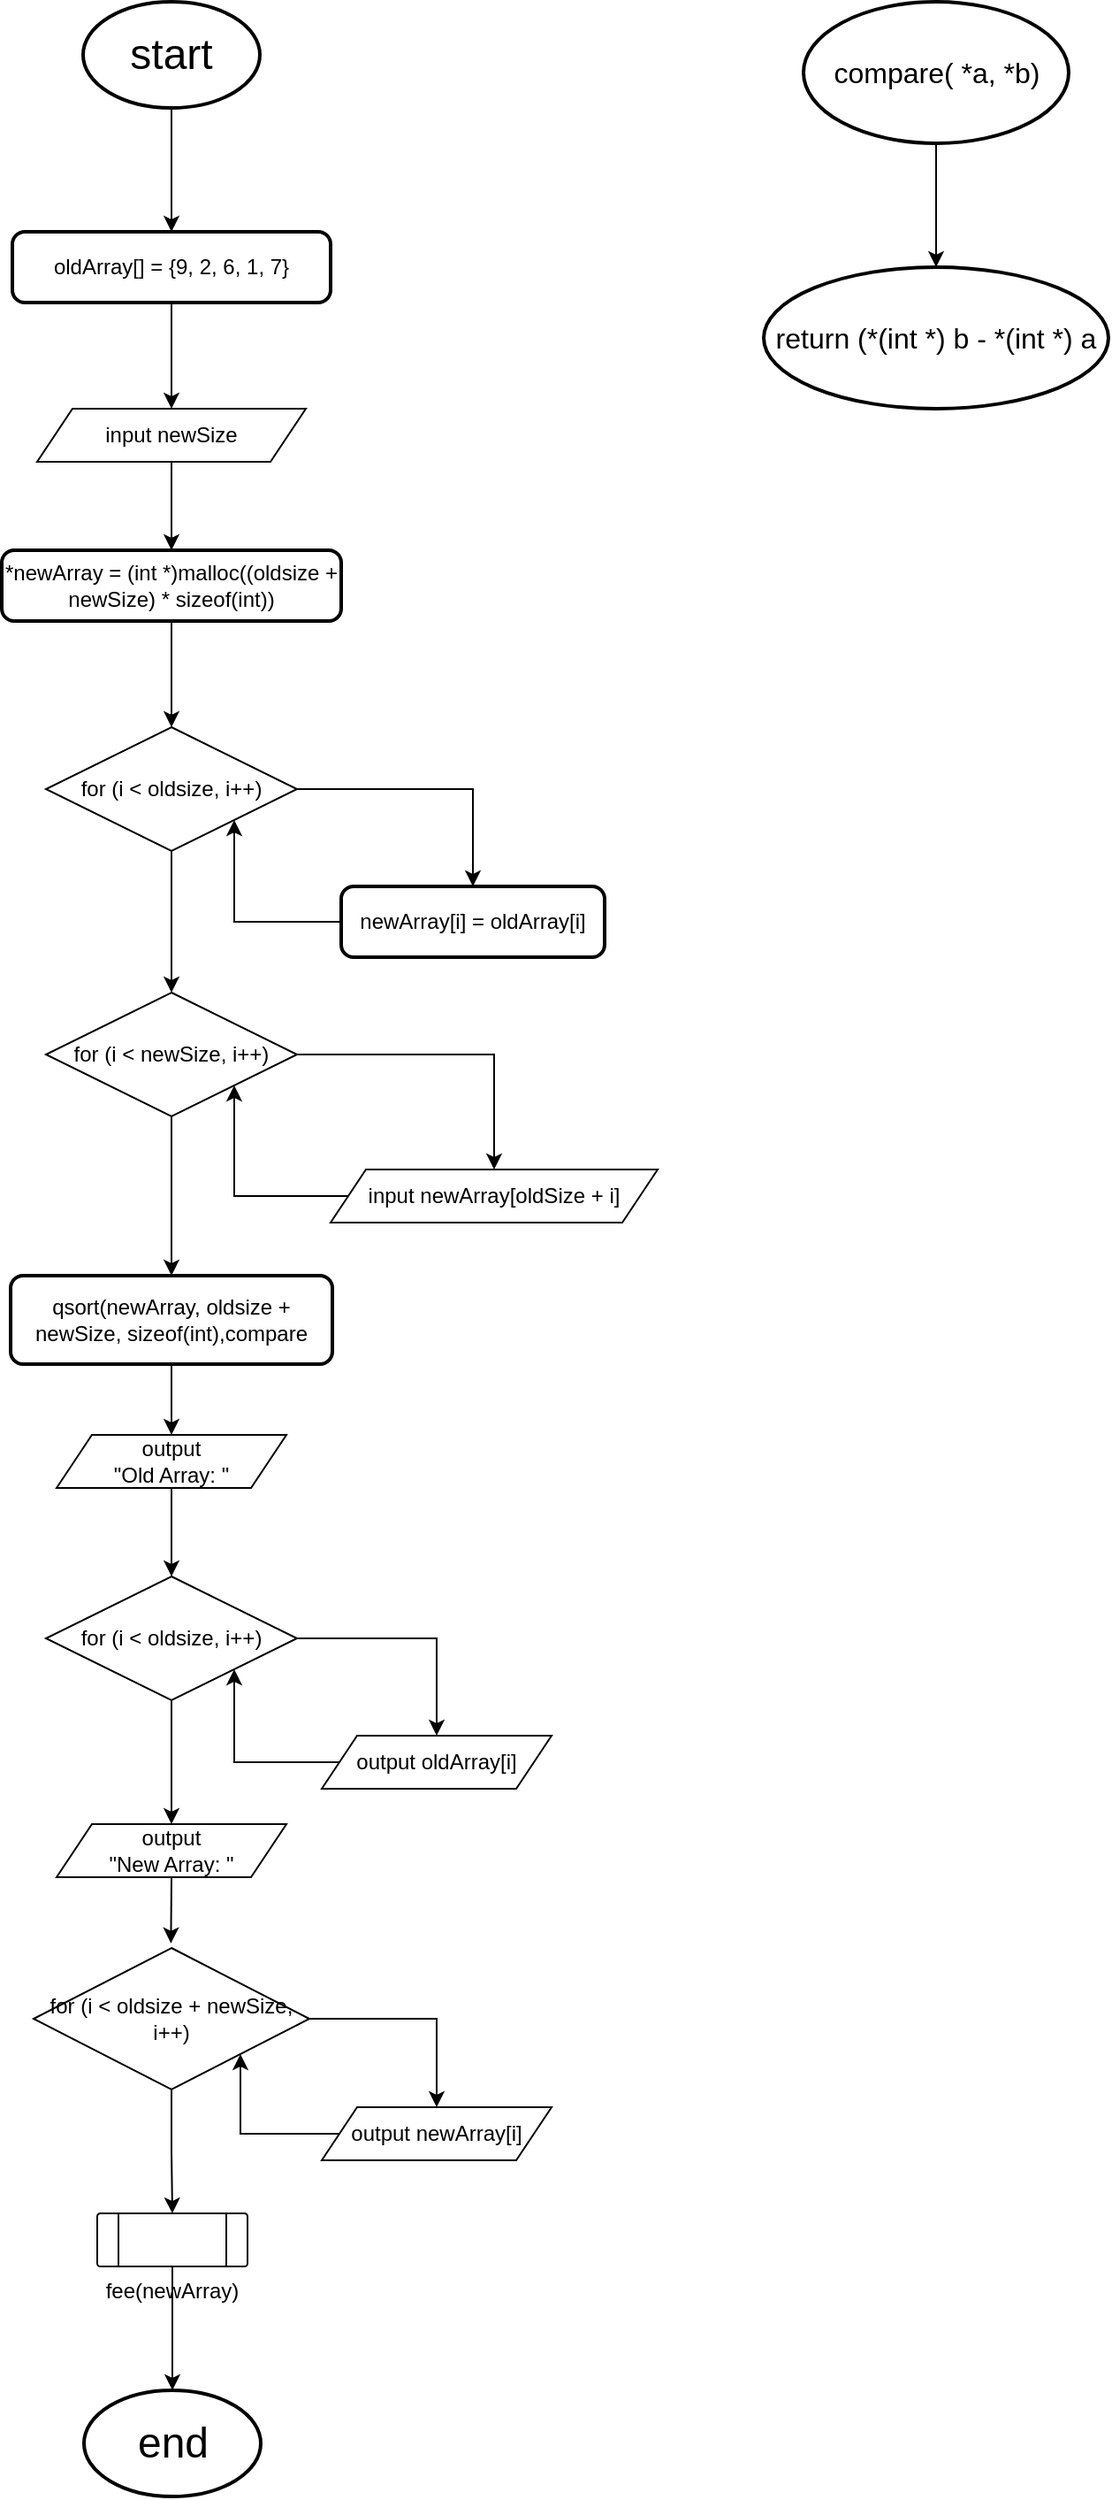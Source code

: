 <mxfile version="25.0.3">
  <diagram name="Page-1" id="a1J6n30Imf8u8cxNewI3">
    <mxGraphModel dx="1434" dy="746" grid="1" gridSize="10" guides="1" tooltips="1" connect="1" arrows="1" fold="1" page="1" pageScale="1" pageWidth="850" pageHeight="1100" math="0" shadow="0">
      <root>
        <mxCell id="0" />
        <mxCell id="1" parent="0" />
        <mxCell id="Z7TcptgdbMG8Xb06BEEJ-12" style="edgeStyle=orthogonalEdgeStyle;rounded=0;orthogonalLoop=1;jettySize=auto;html=1;entryX=0.5;entryY=0;entryDx=0;entryDy=0;" edge="1" parent="1" source="Z7TcptgdbMG8Xb06BEEJ-1" target="Z7TcptgdbMG8Xb06BEEJ-4">
          <mxGeometry relative="1" as="geometry" />
        </mxCell>
        <mxCell id="Z7TcptgdbMG8Xb06BEEJ-1" value="&lt;font style=&quot;font-size: 24px;&quot;&gt;start&lt;/font&gt;" style="strokeWidth=2;html=1;shape=mxgraph.flowchart.start_1;whiteSpace=wrap;" vertex="1" parent="1">
          <mxGeometry x="375" y="40" width="100" height="60" as="geometry" />
        </mxCell>
        <mxCell id="Z7TcptgdbMG8Xb06BEEJ-2" value="&lt;font style=&quot;font-size: 24px;&quot;&gt;end&lt;/font&gt;" style="strokeWidth=2;html=1;shape=mxgraph.flowchart.start_1;whiteSpace=wrap;" vertex="1" parent="1">
          <mxGeometry x="375.5" y="1390" width="100" height="60" as="geometry" />
        </mxCell>
        <mxCell id="Z7TcptgdbMG8Xb06BEEJ-14" style="edgeStyle=orthogonalEdgeStyle;rounded=0;orthogonalLoop=1;jettySize=auto;html=1;entryX=0.5;entryY=0;entryDx=0;entryDy=0;" edge="1" parent="1" source="Z7TcptgdbMG8Xb06BEEJ-3" target="Z7TcptgdbMG8Xb06BEEJ-6">
          <mxGeometry relative="1" as="geometry" />
        </mxCell>
        <mxCell id="Z7TcptgdbMG8Xb06BEEJ-3" value="input newSize" style="shape=parallelogram;perimeter=parallelogramPerimeter;whiteSpace=wrap;html=1;fixedSize=1;" vertex="1" parent="1">
          <mxGeometry x="349" y="270" width="152" height="30" as="geometry" />
        </mxCell>
        <mxCell id="Z7TcptgdbMG8Xb06BEEJ-13" style="edgeStyle=orthogonalEdgeStyle;rounded=0;orthogonalLoop=1;jettySize=auto;html=1;entryX=0.5;entryY=0;entryDx=0;entryDy=0;" edge="1" parent="1" source="Z7TcptgdbMG8Xb06BEEJ-4" target="Z7TcptgdbMG8Xb06BEEJ-3">
          <mxGeometry relative="1" as="geometry" />
        </mxCell>
        <mxCell id="Z7TcptgdbMG8Xb06BEEJ-4" value="oldArray[] = {9, 2, 6, 1, 7}" style="rounded=1;whiteSpace=wrap;html=1;absoluteArcSize=1;arcSize=14;strokeWidth=2;" vertex="1" parent="1">
          <mxGeometry x="335" y="170" width="180" height="40" as="geometry" />
        </mxCell>
        <mxCell id="Z7TcptgdbMG8Xb06BEEJ-15" style="edgeStyle=orthogonalEdgeStyle;rounded=0;orthogonalLoop=1;jettySize=auto;html=1;entryX=0.5;entryY=0;entryDx=0;entryDy=0;" edge="1" parent="1" source="Z7TcptgdbMG8Xb06BEEJ-6" target="Z7TcptgdbMG8Xb06BEEJ-9">
          <mxGeometry relative="1" as="geometry" />
        </mxCell>
        <mxCell id="Z7TcptgdbMG8Xb06BEEJ-6" value="*newArray = (int *)malloc((oldsize + newSize) * sizeof(int))" style="rounded=1;whiteSpace=wrap;html=1;absoluteArcSize=1;arcSize=14;strokeWidth=2;" vertex="1" parent="1">
          <mxGeometry x="329" y="350" width="192" height="40" as="geometry" />
        </mxCell>
        <mxCell id="Z7TcptgdbMG8Xb06BEEJ-11" style="edgeStyle=orthogonalEdgeStyle;rounded=0;orthogonalLoop=1;jettySize=auto;html=1;entryX=0.5;entryY=0;entryDx=0;entryDy=0;" edge="1" parent="1" source="Z7TcptgdbMG8Xb06BEEJ-9" target="Z7TcptgdbMG8Xb06BEEJ-10">
          <mxGeometry relative="1" as="geometry" />
        </mxCell>
        <mxCell id="Z7TcptgdbMG8Xb06BEEJ-20" style="edgeStyle=orthogonalEdgeStyle;rounded=0;orthogonalLoop=1;jettySize=auto;html=1;entryX=0.5;entryY=0;entryDx=0;entryDy=0;" edge="1" parent="1" source="Z7TcptgdbMG8Xb06BEEJ-9" target="Z7TcptgdbMG8Xb06BEEJ-18">
          <mxGeometry relative="1" as="geometry" />
        </mxCell>
        <mxCell id="Z7TcptgdbMG8Xb06BEEJ-9" value="for (i &amp;lt; oldsize, i++)" style="rhombus;whiteSpace=wrap;html=1;" vertex="1" parent="1">
          <mxGeometry x="354" y="450" width="142" height="70" as="geometry" />
        </mxCell>
        <mxCell id="Z7TcptgdbMG8Xb06BEEJ-17" style="edgeStyle=orthogonalEdgeStyle;rounded=0;orthogonalLoop=1;jettySize=auto;html=1;entryX=1;entryY=1;entryDx=0;entryDy=0;" edge="1" parent="1" source="Z7TcptgdbMG8Xb06BEEJ-10" target="Z7TcptgdbMG8Xb06BEEJ-9">
          <mxGeometry relative="1" as="geometry" />
        </mxCell>
        <mxCell id="Z7TcptgdbMG8Xb06BEEJ-10" value="newArray[i] = oldArray[i]" style="rounded=1;whiteSpace=wrap;html=1;absoluteArcSize=1;arcSize=14;strokeWidth=2;" vertex="1" parent="1">
          <mxGeometry x="521" y="540" width="149" height="40" as="geometry" />
        </mxCell>
        <mxCell id="Z7TcptgdbMG8Xb06BEEJ-21" style="edgeStyle=orthogonalEdgeStyle;rounded=0;orthogonalLoop=1;jettySize=auto;html=1;entryX=0.5;entryY=0;entryDx=0;entryDy=0;" edge="1" parent="1" source="Z7TcptgdbMG8Xb06BEEJ-18" target="Z7TcptgdbMG8Xb06BEEJ-22">
          <mxGeometry relative="1" as="geometry">
            <mxPoint x="595.5" y="690" as="targetPoint" />
          </mxGeometry>
        </mxCell>
        <mxCell id="Z7TcptgdbMG8Xb06BEEJ-25" style="edgeStyle=orthogonalEdgeStyle;rounded=0;orthogonalLoop=1;jettySize=auto;html=1;entryX=0.5;entryY=0;entryDx=0;entryDy=0;" edge="1" parent="1" source="Z7TcptgdbMG8Xb06BEEJ-18" target="Z7TcptgdbMG8Xb06BEEJ-24">
          <mxGeometry relative="1" as="geometry" />
        </mxCell>
        <mxCell id="Z7TcptgdbMG8Xb06BEEJ-18" value="for (i &amp;lt; newSize, i++)" style="rhombus;whiteSpace=wrap;html=1;" vertex="1" parent="1">
          <mxGeometry x="354" y="600" width="142" height="70" as="geometry" />
        </mxCell>
        <mxCell id="Z7TcptgdbMG8Xb06BEEJ-23" style="edgeStyle=orthogonalEdgeStyle;rounded=0;orthogonalLoop=1;jettySize=auto;html=1;entryX=1;entryY=1;entryDx=0;entryDy=0;" edge="1" parent="1" source="Z7TcptgdbMG8Xb06BEEJ-22" target="Z7TcptgdbMG8Xb06BEEJ-18">
          <mxGeometry relative="1" as="geometry" />
        </mxCell>
        <mxCell id="Z7TcptgdbMG8Xb06BEEJ-22" value="input newArray[oldSize + i]" style="shape=parallelogram;perimeter=parallelogramPerimeter;whiteSpace=wrap;html=1;fixedSize=1;" vertex="1" parent="1">
          <mxGeometry x="515" y="700" width="185" height="30" as="geometry" />
        </mxCell>
        <mxCell id="Z7TcptgdbMG8Xb06BEEJ-33" style="edgeStyle=orthogonalEdgeStyle;rounded=0;orthogonalLoop=1;jettySize=auto;html=1;entryX=0.5;entryY=0;entryDx=0;entryDy=0;" edge="1" parent="1" source="Z7TcptgdbMG8Xb06BEEJ-24" target="Z7TcptgdbMG8Xb06BEEJ-31">
          <mxGeometry relative="1" as="geometry" />
        </mxCell>
        <mxCell id="Z7TcptgdbMG8Xb06BEEJ-24" value="qsort(newArray, oldsize + newSize, sizeof(int),compare" style="rounded=1;whiteSpace=wrap;html=1;absoluteArcSize=1;arcSize=14;strokeWidth=2;" vertex="1" parent="1">
          <mxGeometry x="334" y="760" width="182" height="50" as="geometry" />
        </mxCell>
        <mxCell id="Z7TcptgdbMG8Xb06BEEJ-29" style="edgeStyle=orthogonalEdgeStyle;rounded=0;orthogonalLoop=1;jettySize=auto;html=1;entryX=0.5;entryY=0;entryDx=0;entryDy=0;" edge="1" parent="1" source="Z7TcptgdbMG8Xb06BEEJ-26" target="Z7TcptgdbMG8Xb06BEEJ-28">
          <mxGeometry relative="1" as="geometry" />
        </mxCell>
        <mxCell id="Z7TcptgdbMG8Xb06BEEJ-35" style="edgeStyle=orthogonalEdgeStyle;rounded=0;orthogonalLoop=1;jettySize=auto;html=1;entryX=0.5;entryY=0;entryDx=0;entryDy=0;" edge="1" parent="1" source="Z7TcptgdbMG8Xb06BEEJ-26" target="Z7TcptgdbMG8Xb06BEEJ-32">
          <mxGeometry relative="1" as="geometry" />
        </mxCell>
        <mxCell id="Z7TcptgdbMG8Xb06BEEJ-26" value="for (i &amp;lt; oldsize, i++)" style="rhombus;whiteSpace=wrap;html=1;" vertex="1" parent="1">
          <mxGeometry x="354" y="930" width="142" height="70" as="geometry" />
        </mxCell>
        <mxCell id="Z7TcptgdbMG8Xb06BEEJ-30" style="edgeStyle=orthogonalEdgeStyle;rounded=0;orthogonalLoop=1;jettySize=auto;html=1;entryX=1;entryY=1;entryDx=0;entryDy=0;" edge="1" parent="1" source="Z7TcptgdbMG8Xb06BEEJ-28" target="Z7TcptgdbMG8Xb06BEEJ-26">
          <mxGeometry relative="1" as="geometry" />
        </mxCell>
        <mxCell id="Z7TcptgdbMG8Xb06BEEJ-28" value="output oldArray[i]" style="shape=parallelogram;perimeter=parallelogramPerimeter;whiteSpace=wrap;html=1;fixedSize=1;" vertex="1" parent="1">
          <mxGeometry x="510" y="1020" width="130" height="30" as="geometry" />
        </mxCell>
        <mxCell id="Z7TcptgdbMG8Xb06BEEJ-34" style="edgeStyle=orthogonalEdgeStyle;rounded=0;orthogonalLoop=1;jettySize=auto;html=1;entryX=0.5;entryY=0;entryDx=0;entryDy=0;" edge="1" parent="1" source="Z7TcptgdbMG8Xb06BEEJ-31" target="Z7TcptgdbMG8Xb06BEEJ-26">
          <mxGeometry relative="1" as="geometry" />
        </mxCell>
        <mxCell id="Z7TcptgdbMG8Xb06BEEJ-31" value="output&lt;br&gt;&quot;Old Array: &quot;" style="shape=parallelogram;perimeter=parallelogramPerimeter;whiteSpace=wrap;html=1;fixedSize=1;" vertex="1" parent="1">
          <mxGeometry x="360" y="850" width="130" height="30" as="geometry" />
        </mxCell>
        <mxCell id="Z7TcptgdbMG8Xb06BEEJ-32" value="output&lt;br&gt;&quot;New Array: &quot;" style="shape=parallelogram;perimeter=parallelogramPerimeter;whiteSpace=wrap;html=1;fixedSize=1;" vertex="1" parent="1">
          <mxGeometry x="360" y="1070" width="130" height="30" as="geometry" />
        </mxCell>
        <mxCell id="Z7TcptgdbMG8Xb06BEEJ-39" style="edgeStyle=orthogonalEdgeStyle;rounded=0;orthogonalLoop=1;jettySize=auto;html=1;entryX=0.5;entryY=0;entryDx=0;entryDy=0;" edge="1" parent="1" source="Z7TcptgdbMG8Xb06BEEJ-36" target="Z7TcptgdbMG8Xb06BEEJ-37">
          <mxGeometry relative="1" as="geometry" />
        </mxCell>
        <mxCell id="Z7TcptgdbMG8Xb06BEEJ-43" style="edgeStyle=orthogonalEdgeStyle;rounded=0;orthogonalLoop=1;jettySize=auto;html=1;" edge="1" parent="1" source="Z7TcptgdbMG8Xb06BEEJ-36" target="Z7TcptgdbMG8Xb06BEEJ-42">
          <mxGeometry relative="1" as="geometry" />
        </mxCell>
        <mxCell id="Z7TcptgdbMG8Xb06BEEJ-36" value="for (i &amp;lt; oldsize + newSize, i++)" style="rhombus;whiteSpace=wrap;html=1;" vertex="1" parent="1">
          <mxGeometry x="347" y="1140" width="156" height="80" as="geometry" />
        </mxCell>
        <mxCell id="Z7TcptgdbMG8Xb06BEEJ-40" style="edgeStyle=orthogonalEdgeStyle;rounded=0;orthogonalLoop=1;jettySize=auto;html=1;entryX=1;entryY=1;entryDx=0;entryDy=0;" edge="1" parent="1" source="Z7TcptgdbMG8Xb06BEEJ-37" target="Z7TcptgdbMG8Xb06BEEJ-36">
          <mxGeometry relative="1" as="geometry" />
        </mxCell>
        <mxCell id="Z7TcptgdbMG8Xb06BEEJ-37" value="output newArray[i]" style="shape=parallelogram;perimeter=parallelogramPerimeter;whiteSpace=wrap;html=1;fixedSize=1;" vertex="1" parent="1">
          <mxGeometry x="510" y="1230" width="130" height="30" as="geometry" />
        </mxCell>
        <mxCell id="Z7TcptgdbMG8Xb06BEEJ-38" style="edgeStyle=orthogonalEdgeStyle;rounded=0;orthogonalLoop=1;jettySize=auto;html=1;exitX=0.5;exitY=1;exitDx=0;exitDy=0;entryX=0.498;entryY=-0.033;entryDx=0;entryDy=0;entryPerimeter=0;" edge="1" parent="1" source="Z7TcptgdbMG8Xb06BEEJ-32" target="Z7TcptgdbMG8Xb06BEEJ-36">
          <mxGeometry relative="1" as="geometry" />
        </mxCell>
        <mxCell id="Z7TcptgdbMG8Xb06BEEJ-44" style="edgeStyle=orthogonalEdgeStyle;rounded=0;orthogonalLoop=1;jettySize=auto;html=1;" edge="1" parent="1" source="Z7TcptgdbMG8Xb06BEEJ-42" target="Z7TcptgdbMG8Xb06BEEJ-2">
          <mxGeometry relative="1" as="geometry" />
        </mxCell>
        <mxCell id="Z7TcptgdbMG8Xb06BEEJ-42" value="fee(newArray)" style="verticalLabelPosition=bottom;verticalAlign=top;html=1;shape=process;whiteSpace=wrap;rounded=1;size=0.14;arcSize=6;" vertex="1" parent="1">
          <mxGeometry x="383" y="1290" width="85" height="30" as="geometry" />
        </mxCell>
        <mxCell id="Z7TcptgdbMG8Xb06BEEJ-45" value="&lt;font style=&quot;font-size: 16px;&quot;&gt;compare( *a, *b)&lt;/font&gt;" style="strokeWidth=2;html=1;shape=mxgraph.flowchart.start_1;whiteSpace=wrap;" vertex="1" parent="1">
          <mxGeometry x="782.5" y="40" width="150" height="80" as="geometry" />
        </mxCell>
        <mxCell id="Z7TcptgdbMG8Xb06BEEJ-46" value="&lt;font style=&quot;font-size: 16px;&quot;&gt;return (*(int *) b - *(int *) a&lt;/font&gt;" style="strokeWidth=2;html=1;shape=mxgraph.flowchart.start_1;whiteSpace=wrap;" vertex="1" parent="1">
          <mxGeometry x="760" y="190" width="195" height="80" as="geometry" />
        </mxCell>
        <mxCell id="Z7TcptgdbMG8Xb06BEEJ-47" style="edgeStyle=orthogonalEdgeStyle;rounded=0;orthogonalLoop=1;jettySize=auto;html=1;entryX=0.5;entryY=0;entryDx=0;entryDy=0;entryPerimeter=0;" edge="1" parent="1" source="Z7TcptgdbMG8Xb06BEEJ-45" target="Z7TcptgdbMG8Xb06BEEJ-46">
          <mxGeometry relative="1" as="geometry" />
        </mxCell>
      </root>
    </mxGraphModel>
  </diagram>
</mxfile>
